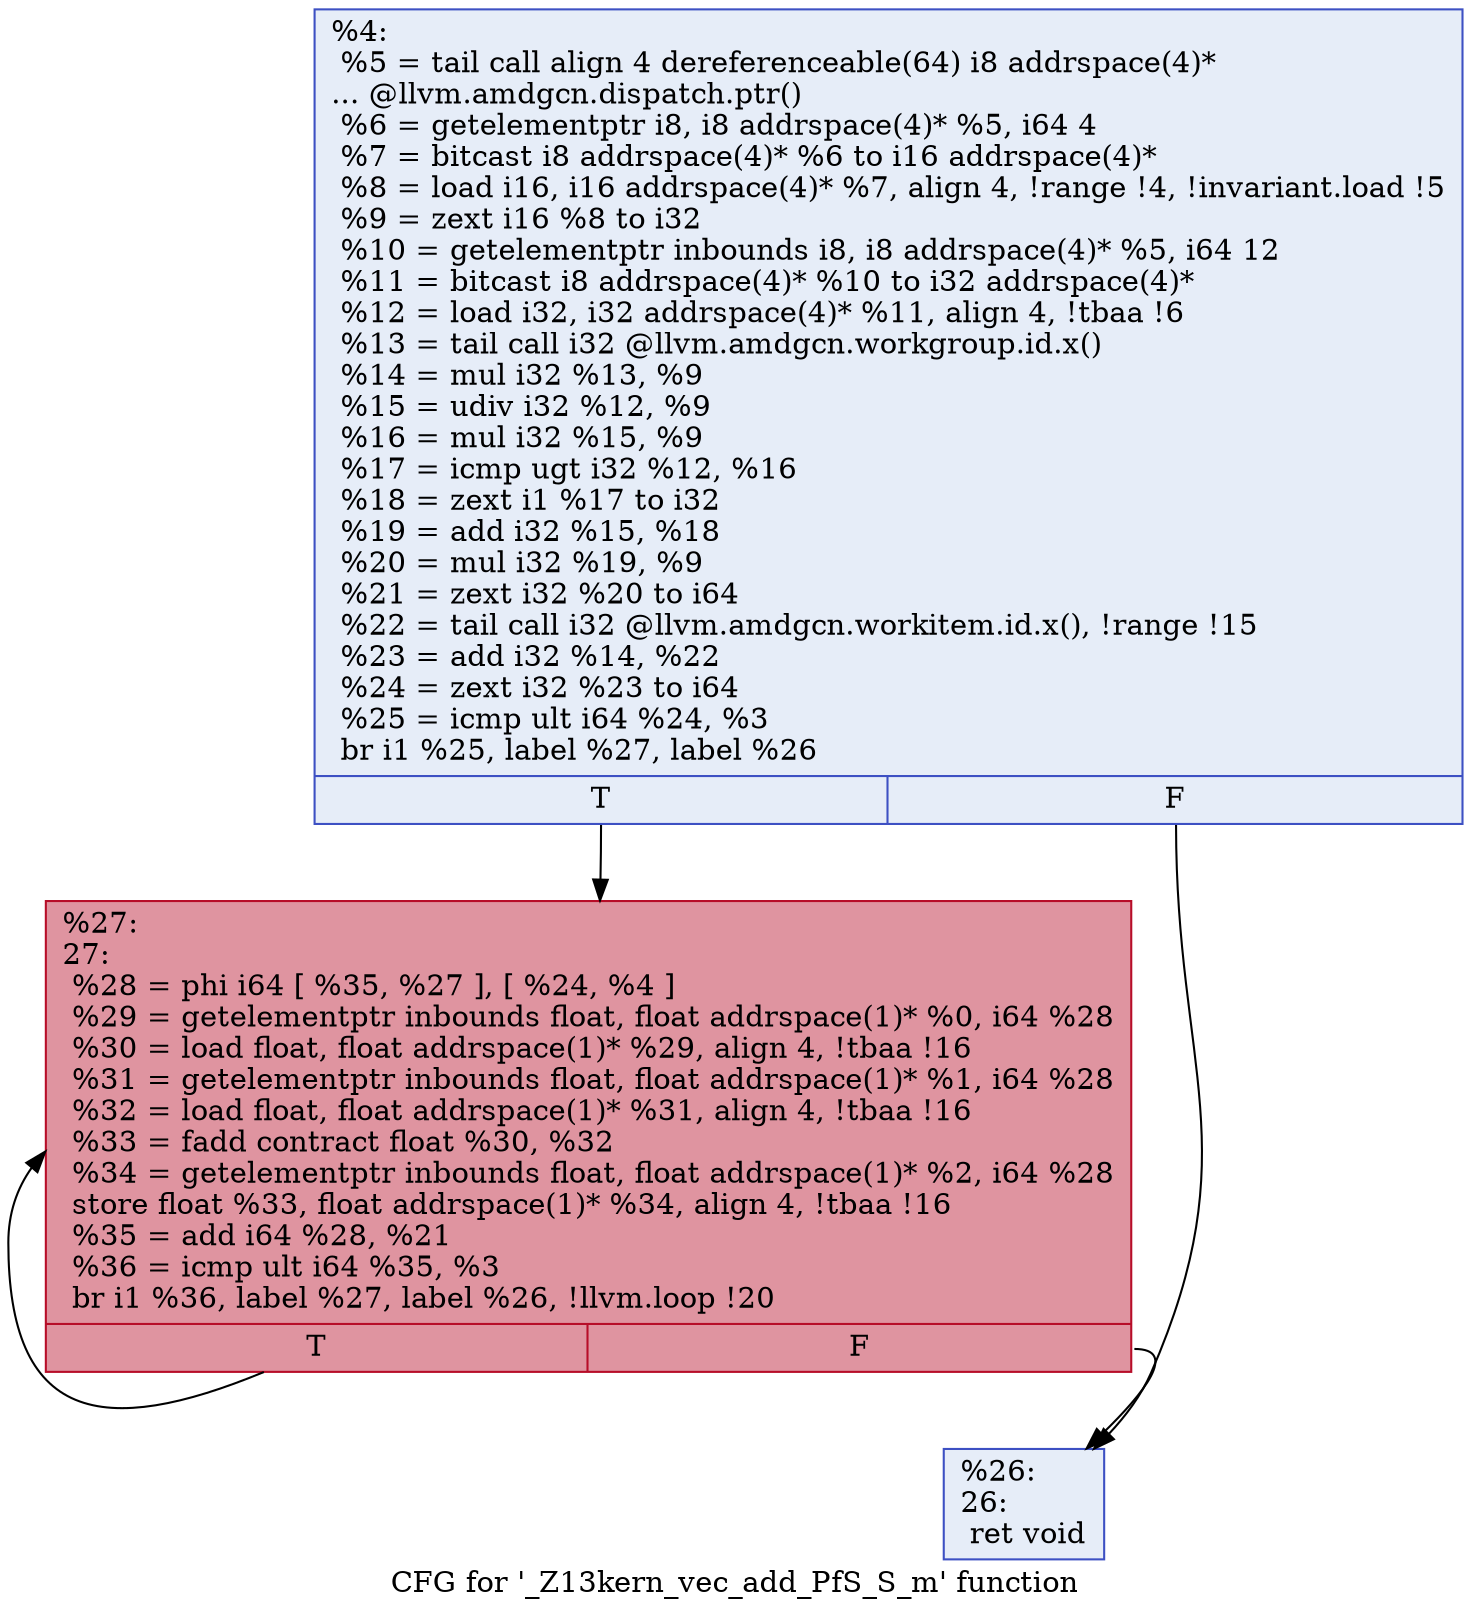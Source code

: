 digraph "CFG for '_Z13kern_vec_add_PfS_S_m' function" {
	label="CFG for '_Z13kern_vec_add_PfS_S_m' function";

	Node0x51254e0 [shape=record,color="#3d50c3ff", style=filled, fillcolor="#c7d7f070",label="{%4:\l  %5 = tail call align 4 dereferenceable(64) i8 addrspace(4)*\l... @llvm.amdgcn.dispatch.ptr()\l  %6 = getelementptr i8, i8 addrspace(4)* %5, i64 4\l  %7 = bitcast i8 addrspace(4)* %6 to i16 addrspace(4)*\l  %8 = load i16, i16 addrspace(4)* %7, align 4, !range !4, !invariant.load !5\l  %9 = zext i16 %8 to i32\l  %10 = getelementptr inbounds i8, i8 addrspace(4)* %5, i64 12\l  %11 = bitcast i8 addrspace(4)* %10 to i32 addrspace(4)*\l  %12 = load i32, i32 addrspace(4)* %11, align 4, !tbaa !6\l  %13 = tail call i32 @llvm.amdgcn.workgroup.id.x()\l  %14 = mul i32 %13, %9\l  %15 = udiv i32 %12, %9\l  %16 = mul i32 %15, %9\l  %17 = icmp ugt i32 %12, %16\l  %18 = zext i1 %17 to i32\l  %19 = add i32 %15, %18\l  %20 = mul i32 %19, %9\l  %21 = zext i32 %20 to i64\l  %22 = tail call i32 @llvm.amdgcn.workitem.id.x(), !range !15\l  %23 = add i32 %14, %22\l  %24 = zext i32 %23 to i64\l  %25 = icmp ult i64 %24, %3\l  br i1 %25, label %27, label %26\l|{<s0>T|<s1>F}}"];
	Node0x51254e0:s0 -> Node0x5127b70;
	Node0x51254e0:s1 -> Node0x5127c00;
	Node0x5127c00 [shape=record,color="#3d50c3ff", style=filled, fillcolor="#c7d7f070",label="{%26:\l26:                                               \l  ret void\l}"];
	Node0x5127b70 [shape=record,color="#b70d28ff", style=filled, fillcolor="#b70d2870",label="{%27:\l27:                                               \l  %28 = phi i64 [ %35, %27 ], [ %24, %4 ]\l  %29 = getelementptr inbounds float, float addrspace(1)* %0, i64 %28\l  %30 = load float, float addrspace(1)* %29, align 4, !tbaa !16\l  %31 = getelementptr inbounds float, float addrspace(1)* %1, i64 %28\l  %32 = load float, float addrspace(1)* %31, align 4, !tbaa !16\l  %33 = fadd contract float %30, %32\l  %34 = getelementptr inbounds float, float addrspace(1)* %2, i64 %28\l  store float %33, float addrspace(1)* %34, align 4, !tbaa !16\l  %35 = add i64 %28, %21\l  %36 = icmp ult i64 %35, %3\l  br i1 %36, label %27, label %26, !llvm.loop !20\l|{<s0>T|<s1>F}}"];
	Node0x5127b70:s0 -> Node0x5127b70;
	Node0x5127b70:s1 -> Node0x5127c00;
}
